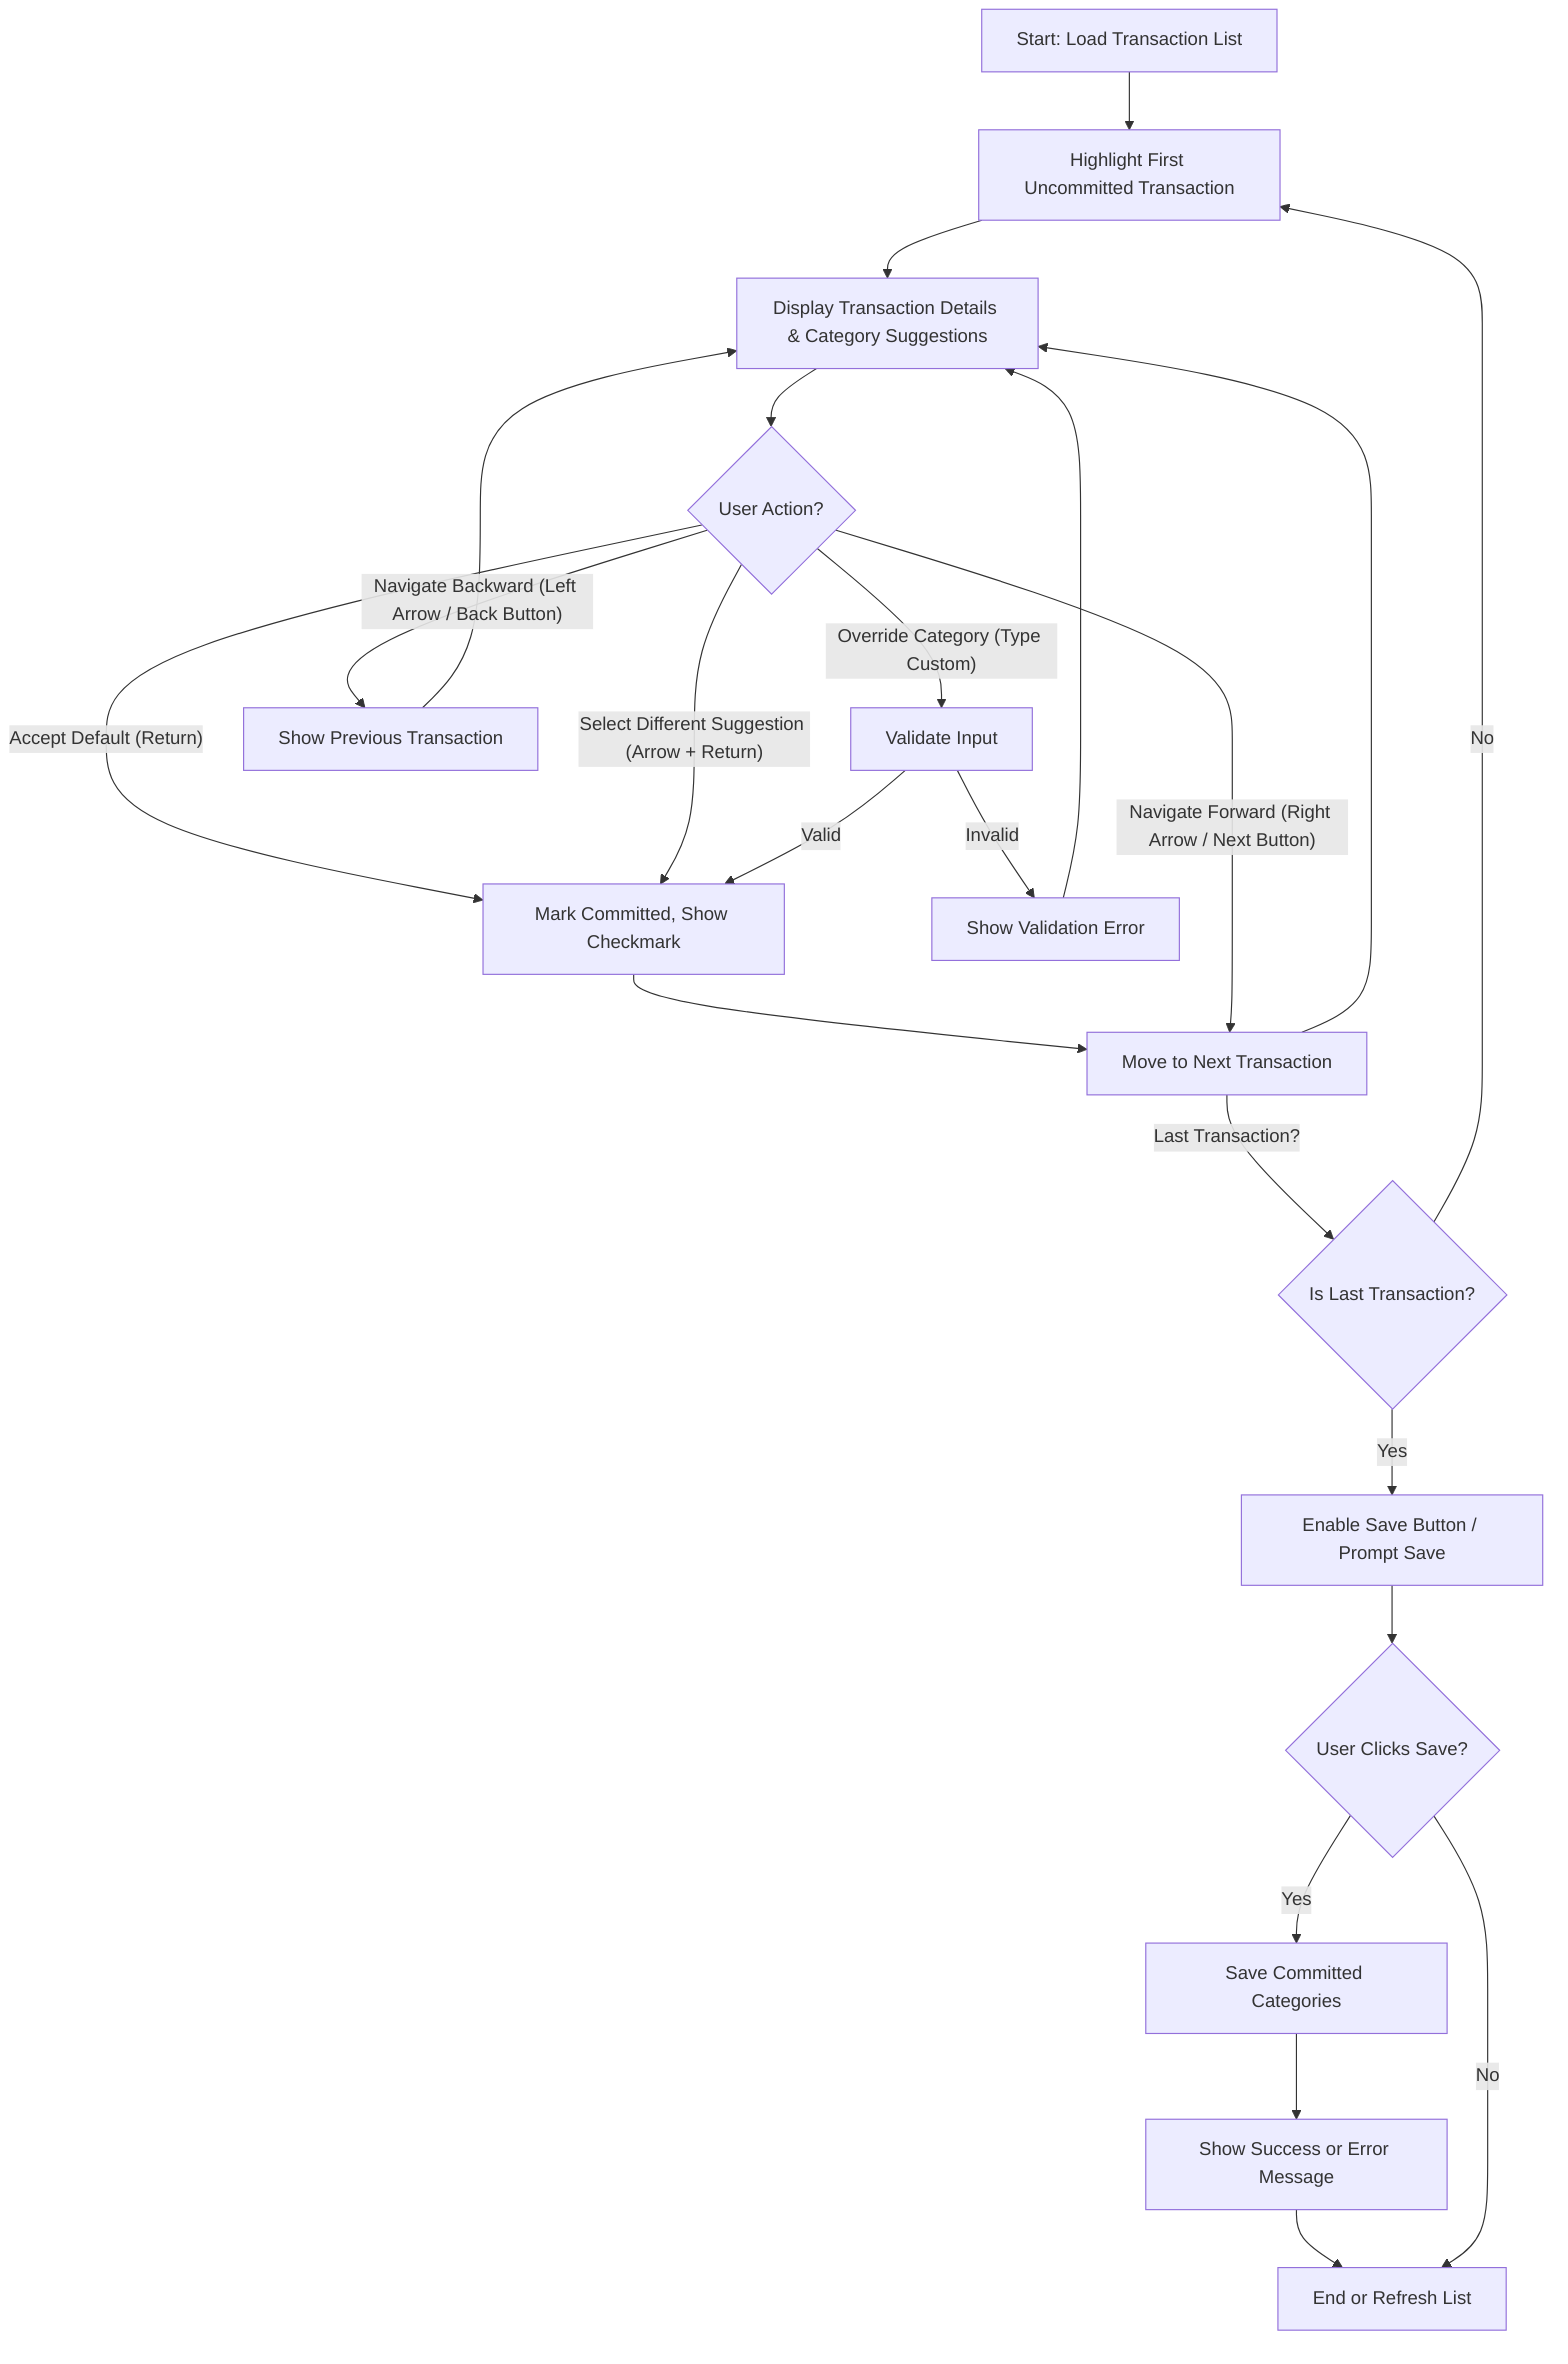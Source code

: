 flowchart TD
  %% Transaction List & Categorization Flow

  A[Start: Load Transaction List] --> B[Highlight First Uncommitted Transaction]

  B --> C[Display Transaction Details & Category Suggestions]

  C --> D{User Action?}

  D -->|"Accept Default (Return)"| E[Mark Committed, Show Checkmark]
  E --> F[Move to Next Transaction]

  D -->|"Select Different Suggestion (Arrow + Return)"| E
  D -->|"Override Category (Type Custom)"| G[Validate Input]
  G -->|Valid| E
  G -->|Invalid| H[Show Validation Error] --> C

  D -->|"Navigate Backward (Left Arrow / Back Button)"| I[Show Previous Transaction]
  I --> C

  D -->|"Navigate Forward (Right Arrow / Next Button)"| F
  F --> C

  F -->|Last Transaction?| J{Is Last Transaction?}
  J -->|No| B
  J -->|Yes| K[Enable Save Button / Prompt Save]

  K --> L{User Clicks Save?}
  L -->|Yes| M[Save Committed Categories]
  M --> N[Show Success or Error Message]
  N --> O[End or Refresh List]
  L -->|No| O